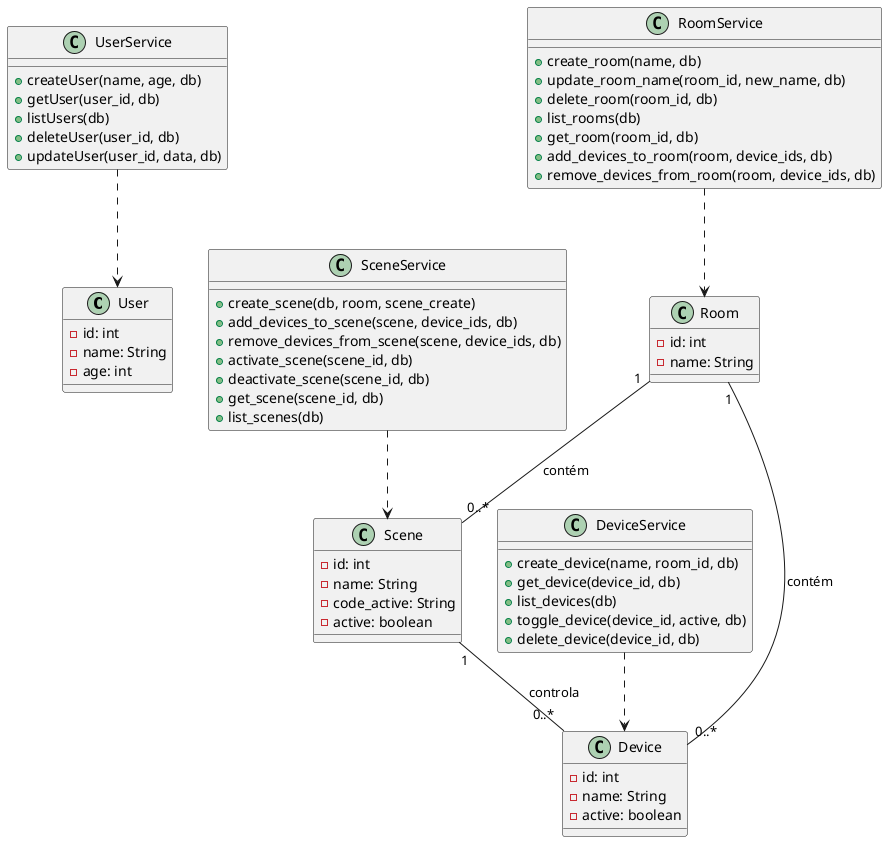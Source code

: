 @startuml Diagrama de Classes - Simples e Limpo

' --- Classes de Modelo (Entidades) ---
class User {
  -id: int
  -name: String
  -age: int
}

class Room {
  -id: int
  -name: String
}

class Device {
  -id: int
  -name: String
  -active: boolean
}

class Scene {
  -id: int
  -name: String
  -code_active: String
  -active: boolean
}

' --- Classes de Serviço (Lógica de Negócio) ---
class UserService {
  +createUser(name, age, db)
  +getUser(user_id, db)
  +listUsers(db)
  +deleteUser(user_id, db)
  +updateUser(user_id, data, db)
}

class RoomService {
  +create_room(name, db)
  +update_room_name(room_id, new_name, db)
  +delete_room(room_id, db)
  +list_rooms(db)
  +get_room(room_id, db)
  +add_devices_to_room(room, device_ids, db)
  +remove_devices_from_room(room, device_ids, db)
}

class DeviceService {
  +create_device(name, room_id, db)
  +get_device(device_id, db)
  +list_devices(db)
  +toggle_device(device_id, active, db)
  +delete_device(device_id, db)
}

class SceneService {
  +create_scene(db, room, scene_create)
  +add_devices_to_scene(scene, device_ids, db)
  +remove_devices_from_scene(scene, device_ids, db)
  +activate_scene(scene_id, db)
  +deactivate_scene(scene_id, db)
  +get_scene(scene_id, db)
  +list_scenes(db)
}

' --- Relacionamentos entre Entidades ---
Room "1" -- "0..*" Device : contém
Room "1" -- "0..*" Scene : contém
Scene "1" -- "0..*" Device : controla

' --- Relacionamentos de Dependência ---
UserService ..> User
RoomService ..> Room
DeviceService ..> Device
SceneService ..> Scene

@enduml